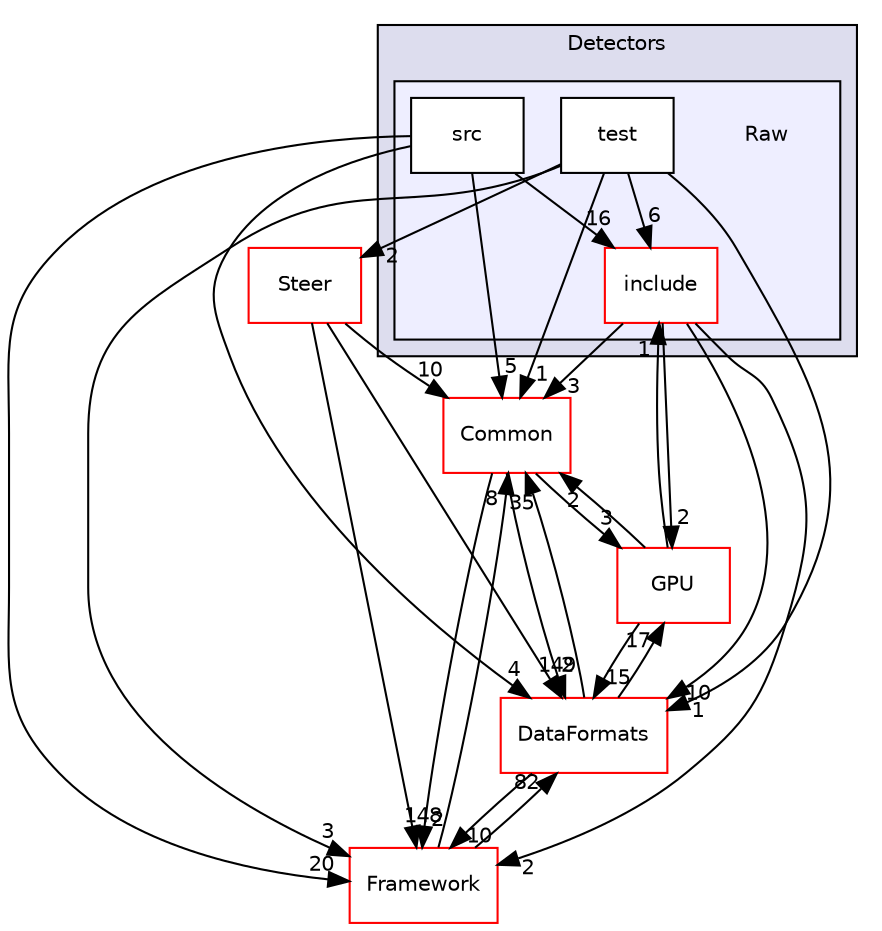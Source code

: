 digraph "/home/travis/build/AliceO2Group/AliceO2/Detectors/Raw" {
  bgcolor=transparent;
  compound=true
  node [ fontsize="10", fontname="Helvetica"];
  edge [ labelfontsize="10", labelfontname="Helvetica"];
  subgraph clusterdir_051dca18e802f8e9474f2e30d29c04e0 {
    graph [ bgcolor="#ddddee", pencolor="black", label="Detectors" fontname="Helvetica", fontsize="10", URL="dir_051dca18e802f8e9474f2e30d29c04e0.html"]
  subgraph clusterdir_26637d1bd82229bc9ed97f7e706be743 {
    graph [ bgcolor="#eeeeff", pencolor="black", label="" URL="dir_26637d1bd82229bc9ed97f7e706be743.html"];
    dir_26637d1bd82229bc9ed97f7e706be743 [shape=plaintext label="Raw"];
    dir_a1183e661fa32b27f9c405ddcaa2e598 [shape=box label="include" color="red" fillcolor="white" style="filled" URL="dir_a1183e661fa32b27f9c405ddcaa2e598.html"];
    dir_d28946951e99f3bb079a0f36e4b901d5 [shape=box label="src" color="black" fillcolor="white" style="filled" URL="dir_d28946951e99f3bb079a0f36e4b901d5.html"];
    dir_ad2743a7b674ebde609a028c028243d4 [shape=box label="test" color="black" fillcolor="white" style="filled" URL="dir_ad2743a7b674ebde609a028c028243d4.html"];
  }
  }
  dir_40b4a122691869ee86baf7f2711ed718 [shape=box label="Steer" color="red" URL="dir_40b4a122691869ee86baf7f2711ed718.html"];
  dir_4ab6b4cc6a7edbff49100e9123df213f [shape=box label="Common" color="red" URL="dir_4ab6b4cc6a7edbff49100e9123df213f.html"];
  dir_f511f1e9c03c071966ae594f00bbc5e0 [shape=box label="GPU" color="red" URL="dir_f511f1e9c03c071966ae594f00bbc5e0.html"];
  dir_bcbb2cf9a3d3d83e5515c82071a07177 [shape=box label="Framework" color="red" URL="dir_bcbb2cf9a3d3d83e5515c82071a07177.html"];
  dir_2171f7ec022c5423887b07c69b2f5b48 [shape=box label="DataFormats" color="red" URL="dir_2171f7ec022c5423887b07c69b2f5b48.html"];
  dir_40b4a122691869ee86baf7f2711ed718->dir_4ab6b4cc6a7edbff49100e9123df213f [headlabel="10", labeldistance=1.5 headhref="dir_000708_000027.html"];
  dir_40b4a122691869ee86baf7f2711ed718->dir_bcbb2cf9a3d3d83e5515c82071a07177 [headlabel="148", labeldistance=1.5 headhref="dir_000708_000013.html"];
  dir_40b4a122691869ee86baf7f2711ed718->dir_2171f7ec022c5423887b07c69b2f5b48 [headlabel="149", labeldistance=1.5 headhref="dir_000708_000076.html"];
  dir_a1183e661fa32b27f9c405ddcaa2e598->dir_4ab6b4cc6a7edbff49100e9123df213f [headlabel="3", labeldistance=1.5 headhref="dir_000563_000027.html"];
  dir_a1183e661fa32b27f9c405ddcaa2e598->dir_f511f1e9c03c071966ae594f00bbc5e0 [headlabel="2", labeldistance=1.5 headhref="dir_000563_000671.html"];
  dir_a1183e661fa32b27f9c405ddcaa2e598->dir_bcbb2cf9a3d3d83e5515c82071a07177 [headlabel="2", labeldistance=1.5 headhref="dir_000563_000013.html"];
  dir_a1183e661fa32b27f9c405ddcaa2e598->dir_2171f7ec022c5423887b07c69b2f5b48 [headlabel="10", labeldistance=1.5 headhref="dir_000563_000076.html"];
  dir_4ab6b4cc6a7edbff49100e9123df213f->dir_f511f1e9c03c071966ae594f00bbc5e0 [headlabel="3", labeldistance=1.5 headhref="dir_000027_000671.html"];
  dir_4ab6b4cc6a7edbff49100e9123df213f->dir_bcbb2cf9a3d3d83e5515c82071a07177 [headlabel="2", labeldistance=1.5 headhref="dir_000027_000013.html"];
  dir_4ab6b4cc6a7edbff49100e9123df213f->dir_2171f7ec022c5423887b07c69b2f5b48 [headlabel="2", labeldistance=1.5 headhref="dir_000027_000076.html"];
  dir_ad2743a7b674ebde609a028c028243d4->dir_40b4a122691869ee86baf7f2711ed718 [headlabel="2", labeldistance=1.5 headhref="dir_000576_000708.html"];
  dir_ad2743a7b674ebde609a028c028243d4->dir_a1183e661fa32b27f9c405ddcaa2e598 [headlabel="6", labeldistance=1.5 headhref="dir_000576_000563.html"];
  dir_ad2743a7b674ebde609a028c028243d4->dir_4ab6b4cc6a7edbff49100e9123df213f [headlabel="1", labeldistance=1.5 headhref="dir_000576_000027.html"];
  dir_ad2743a7b674ebde609a028c028243d4->dir_bcbb2cf9a3d3d83e5515c82071a07177 [headlabel="3", labeldistance=1.5 headhref="dir_000576_000013.html"];
  dir_ad2743a7b674ebde609a028c028243d4->dir_2171f7ec022c5423887b07c69b2f5b48 [headlabel="1", labeldistance=1.5 headhref="dir_000576_000076.html"];
  dir_d28946951e99f3bb079a0f36e4b901d5->dir_a1183e661fa32b27f9c405ddcaa2e598 [headlabel="16", labeldistance=1.5 headhref="dir_000565_000563.html"];
  dir_d28946951e99f3bb079a0f36e4b901d5->dir_4ab6b4cc6a7edbff49100e9123df213f [headlabel="5", labeldistance=1.5 headhref="dir_000565_000027.html"];
  dir_d28946951e99f3bb079a0f36e4b901d5->dir_bcbb2cf9a3d3d83e5515c82071a07177 [headlabel="20", labeldistance=1.5 headhref="dir_000565_000013.html"];
  dir_d28946951e99f3bb079a0f36e4b901d5->dir_2171f7ec022c5423887b07c69b2f5b48 [headlabel="4", labeldistance=1.5 headhref="dir_000565_000076.html"];
  dir_f511f1e9c03c071966ae594f00bbc5e0->dir_a1183e661fa32b27f9c405ddcaa2e598 [headlabel="1", labeldistance=1.5 headhref="dir_000671_000563.html"];
  dir_f511f1e9c03c071966ae594f00bbc5e0->dir_4ab6b4cc6a7edbff49100e9123df213f [headlabel="2", labeldistance=1.5 headhref="dir_000671_000027.html"];
  dir_f511f1e9c03c071966ae594f00bbc5e0->dir_2171f7ec022c5423887b07c69b2f5b48 [headlabel="15", labeldistance=1.5 headhref="dir_000671_000076.html"];
  dir_bcbb2cf9a3d3d83e5515c82071a07177->dir_4ab6b4cc6a7edbff49100e9123df213f [headlabel="8", labeldistance=1.5 headhref="dir_000013_000027.html"];
  dir_bcbb2cf9a3d3d83e5515c82071a07177->dir_2171f7ec022c5423887b07c69b2f5b48 [headlabel="82", labeldistance=1.5 headhref="dir_000013_000076.html"];
  dir_2171f7ec022c5423887b07c69b2f5b48->dir_4ab6b4cc6a7edbff49100e9123df213f [headlabel="35", labeldistance=1.5 headhref="dir_000076_000027.html"];
  dir_2171f7ec022c5423887b07c69b2f5b48->dir_f511f1e9c03c071966ae594f00bbc5e0 [headlabel="17", labeldistance=1.5 headhref="dir_000076_000671.html"];
  dir_2171f7ec022c5423887b07c69b2f5b48->dir_bcbb2cf9a3d3d83e5515c82071a07177 [headlabel="10", labeldistance=1.5 headhref="dir_000076_000013.html"];
}

